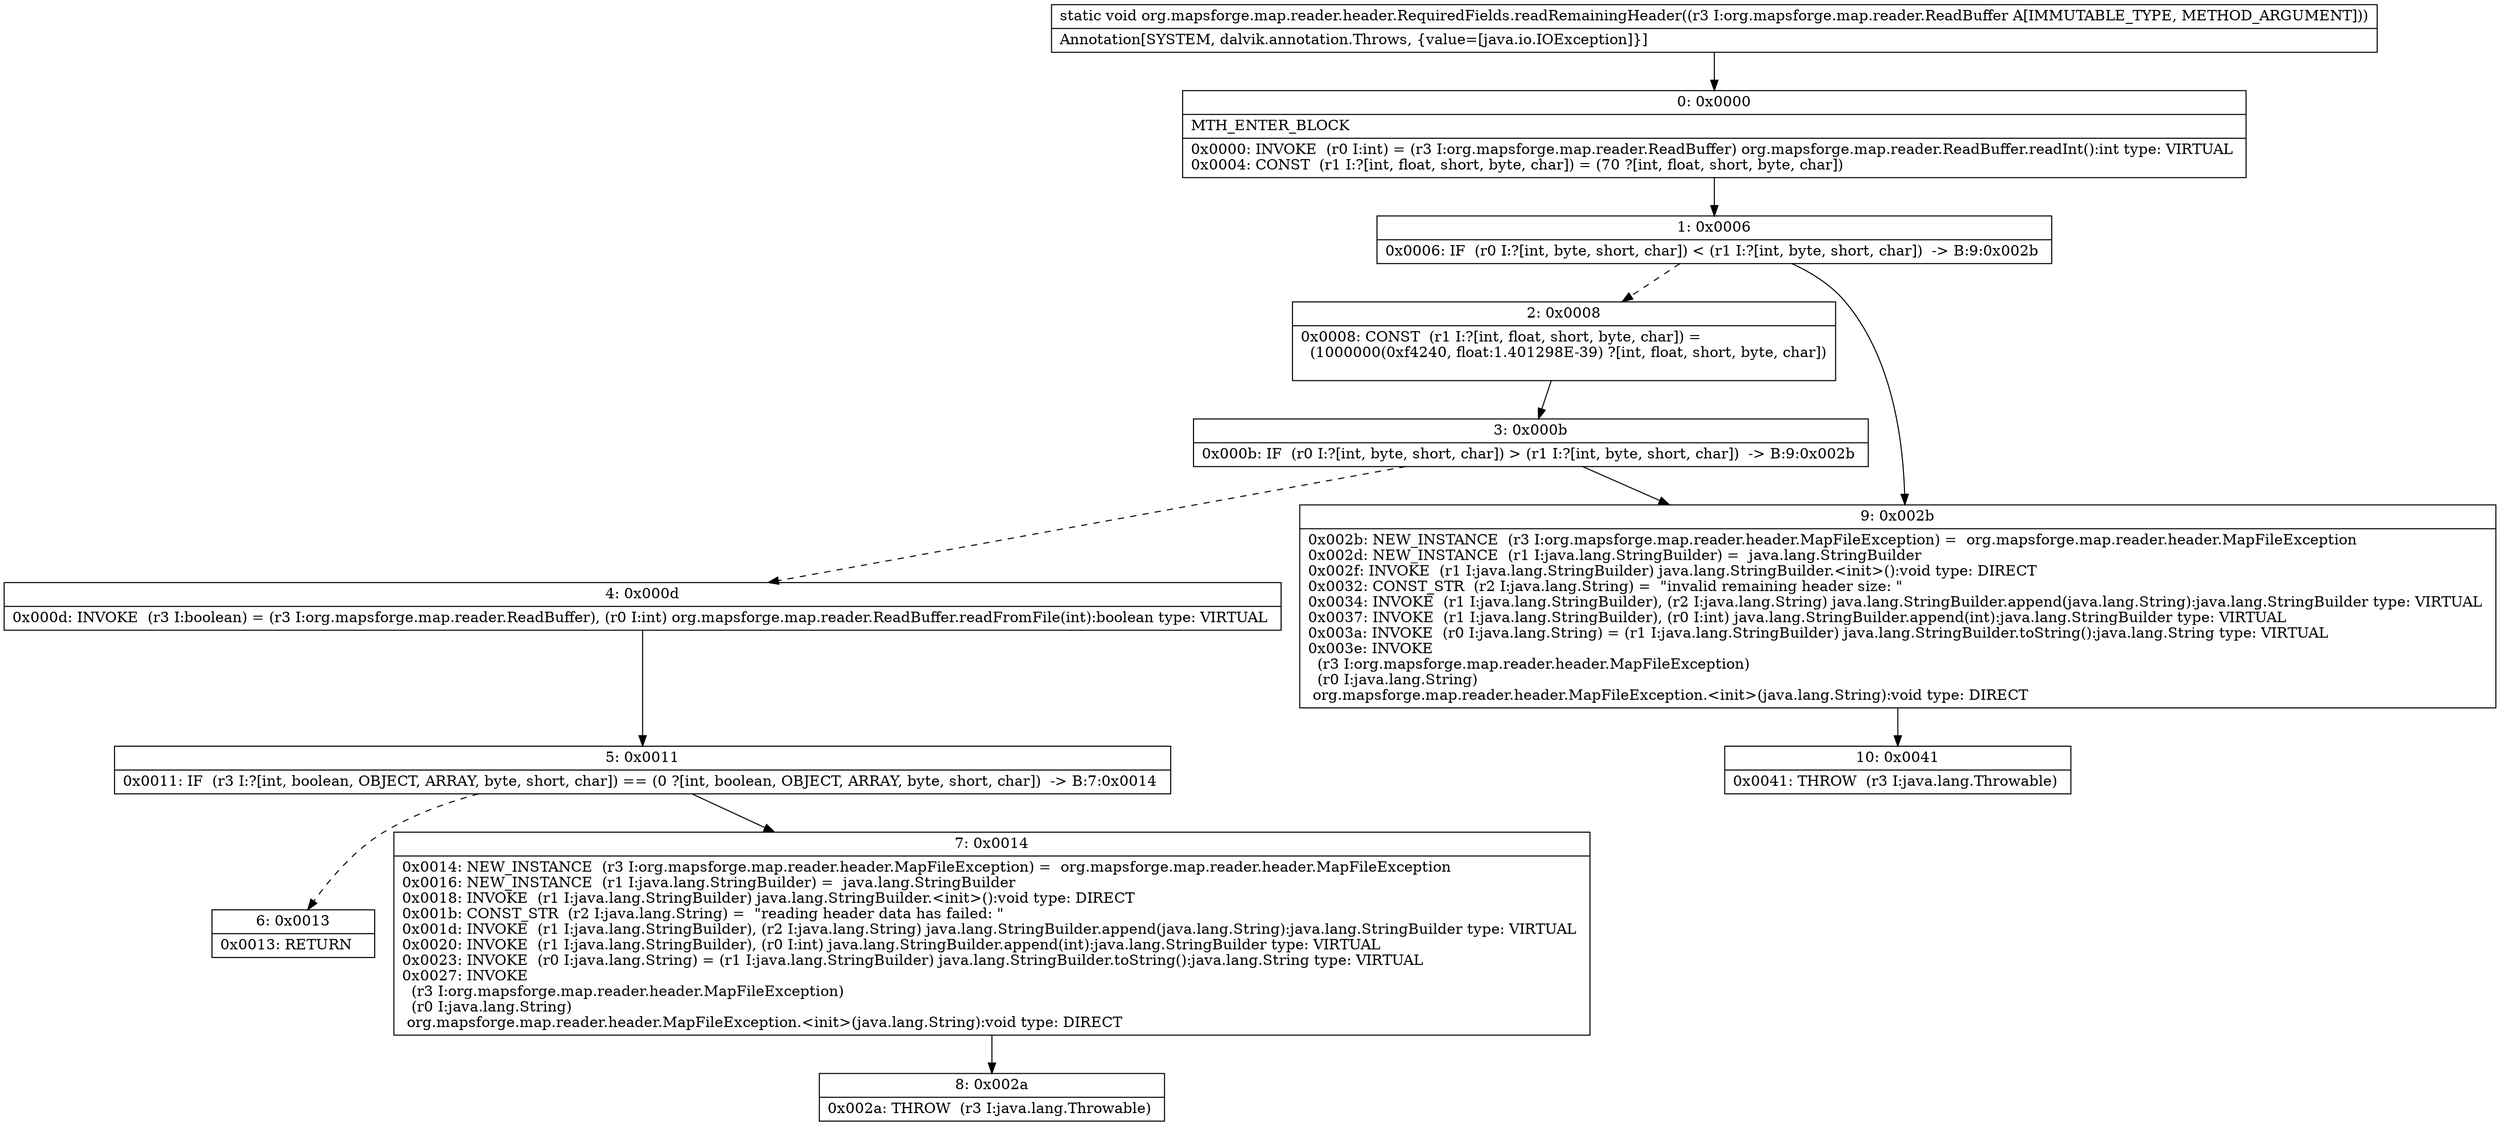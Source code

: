digraph "CFG fororg.mapsforge.map.reader.header.RequiredFields.readRemainingHeader(Lorg\/mapsforge\/map\/reader\/ReadBuffer;)V" {
Node_0 [shape=record,label="{0\:\ 0x0000|MTH_ENTER_BLOCK\l|0x0000: INVOKE  (r0 I:int) = (r3 I:org.mapsforge.map.reader.ReadBuffer) org.mapsforge.map.reader.ReadBuffer.readInt():int type: VIRTUAL \l0x0004: CONST  (r1 I:?[int, float, short, byte, char]) = (70 ?[int, float, short, byte, char]) \l}"];
Node_1 [shape=record,label="{1\:\ 0x0006|0x0006: IF  (r0 I:?[int, byte, short, char]) \< (r1 I:?[int, byte, short, char])  \-\> B:9:0x002b \l}"];
Node_2 [shape=record,label="{2\:\ 0x0008|0x0008: CONST  (r1 I:?[int, float, short, byte, char]) = \l  (1000000(0xf4240, float:1.401298E\-39) ?[int, float, short, byte, char])\l \l}"];
Node_3 [shape=record,label="{3\:\ 0x000b|0x000b: IF  (r0 I:?[int, byte, short, char]) \> (r1 I:?[int, byte, short, char])  \-\> B:9:0x002b \l}"];
Node_4 [shape=record,label="{4\:\ 0x000d|0x000d: INVOKE  (r3 I:boolean) = (r3 I:org.mapsforge.map.reader.ReadBuffer), (r0 I:int) org.mapsforge.map.reader.ReadBuffer.readFromFile(int):boolean type: VIRTUAL \l}"];
Node_5 [shape=record,label="{5\:\ 0x0011|0x0011: IF  (r3 I:?[int, boolean, OBJECT, ARRAY, byte, short, char]) == (0 ?[int, boolean, OBJECT, ARRAY, byte, short, char])  \-\> B:7:0x0014 \l}"];
Node_6 [shape=record,label="{6\:\ 0x0013|0x0013: RETURN   \l}"];
Node_7 [shape=record,label="{7\:\ 0x0014|0x0014: NEW_INSTANCE  (r3 I:org.mapsforge.map.reader.header.MapFileException) =  org.mapsforge.map.reader.header.MapFileException \l0x0016: NEW_INSTANCE  (r1 I:java.lang.StringBuilder) =  java.lang.StringBuilder \l0x0018: INVOKE  (r1 I:java.lang.StringBuilder) java.lang.StringBuilder.\<init\>():void type: DIRECT \l0x001b: CONST_STR  (r2 I:java.lang.String) =  \"reading header data has failed: \" \l0x001d: INVOKE  (r1 I:java.lang.StringBuilder), (r2 I:java.lang.String) java.lang.StringBuilder.append(java.lang.String):java.lang.StringBuilder type: VIRTUAL \l0x0020: INVOKE  (r1 I:java.lang.StringBuilder), (r0 I:int) java.lang.StringBuilder.append(int):java.lang.StringBuilder type: VIRTUAL \l0x0023: INVOKE  (r0 I:java.lang.String) = (r1 I:java.lang.StringBuilder) java.lang.StringBuilder.toString():java.lang.String type: VIRTUAL \l0x0027: INVOKE  \l  (r3 I:org.mapsforge.map.reader.header.MapFileException)\l  (r0 I:java.lang.String)\l org.mapsforge.map.reader.header.MapFileException.\<init\>(java.lang.String):void type: DIRECT \l}"];
Node_8 [shape=record,label="{8\:\ 0x002a|0x002a: THROW  (r3 I:java.lang.Throwable) \l}"];
Node_9 [shape=record,label="{9\:\ 0x002b|0x002b: NEW_INSTANCE  (r3 I:org.mapsforge.map.reader.header.MapFileException) =  org.mapsforge.map.reader.header.MapFileException \l0x002d: NEW_INSTANCE  (r1 I:java.lang.StringBuilder) =  java.lang.StringBuilder \l0x002f: INVOKE  (r1 I:java.lang.StringBuilder) java.lang.StringBuilder.\<init\>():void type: DIRECT \l0x0032: CONST_STR  (r2 I:java.lang.String) =  \"invalid remaining header size: \" \l0x0034: INVOKE  (r1 I:java.lang.StringBuilder), (r2 I:java.lang.String) java.lang.StringBuilder.append(java.lang.String):java.lang.StringBuilder type: VIRTUAL \l0x0037: INVOKE  (r1 I:java.lang.StringBuilder), (r0 I:int) java.lang.StringBuilder.append(int):java.lang.StringBuilder type: VIRTUAL \l0x003a: INVOKE  (r0 I:java.lang.String) = (r1 I:java.lang.StringBuilder) java.lang.StringBuilder.toString():java.lang.String type: VIRTUAL \l0x003e: INVOKE  \l  (r3 I:org.mapsforge.map.reader.header.MapFileException)\l  (r0 I:java.lang.String)\l org.mapsforge.map.reader.header.MapFileException.\<init\>(java.lang.String):void type: DIRECT \l}"];
Node_10 [shape=record,label="{10\:\ 0x0041|0x0041: THROW  (r3 I:java.lang.Throwable) \l}"];
MethodNode[shape=record,label="{static void org.mapsforge.map.reader.header.RequiredFields.readRemainingHeader((r3 I:org.mapsforge.map.reader.ReadBuffer A[IMMUTABLE_TYPE, METHOD_ARGUMENT]))  | Annotation[SYSTEM, dalvik.annotation.Throws, \{value=[java.io.IOException]\}]\l}"];
MethodNode -> Node_0;
Node_0 -> Node_1;
Node_1 -> Node_2[style=dashed];
Node_1 -> Node_9;
Node_2 -> Node_3;
Node_3 -> Node_4[style=dashed];
Node_3 -> Node_9;
Node_4 -> Node_5;
Node_5 -> Node_6[style=dashed];
Node_5 -> Node_7;
Node_7 -> Node_8;
Node_9 -> Node_10;
}

